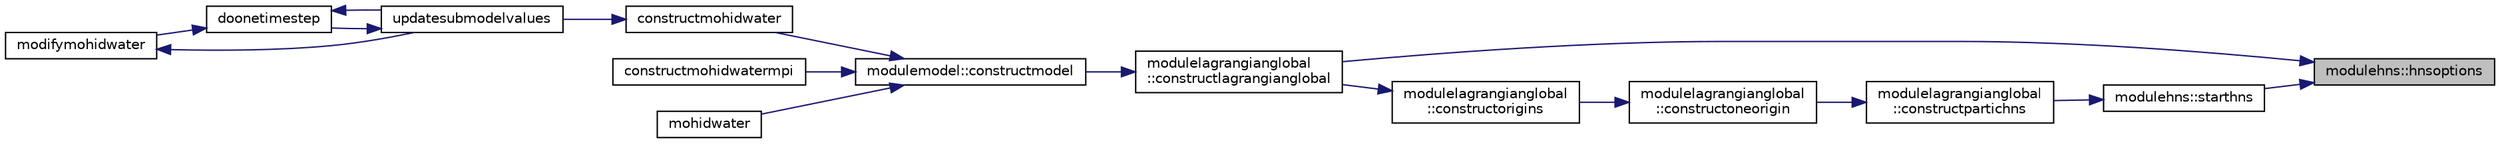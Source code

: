 digraph "modulehns::hnsoptions"
{
 // LATEX_PDF_SIZE
  edge [fontname="Helvetica",fontsize="10",labelfontname="Helvetica",labelfontsize="10"];
  node [fontname="Helvetica",fontsize="10",shape=record];
  rankdir="RL";
  Node1 [label="modulehns::hnsoptions",height=0.2,width=0.4,color="black", fillcolor="grey75", style="filled", fontcolor="black",tooltip=" "];
  Node1 -> Node2 [dir="back",color="midnightblue",fontsize="10",style="solid"];
  Node2 [label="modulelagrangianglobal\l::constructlagrangianglobal",height=0.2,width=0.4,color="black", fillcolor="white", style="filled",URL="$namespacemodulelagrangianglobal.html#afd673a84ee97dfdff69d0e0f3a7ea3ef",tooltip=" "];
  Node2 -> Node3 [dir="back",color="midnightblue",fontsize="10",style="solid"];
  Node3 [label="modulemodel::constructmodel",height=0.2,width=0.4,color="black", fillcolor="white", style="filled",URL="$namespacemodulemodel.html#abcddd2b6e97f110b0c5b3bb00f069570",tooltip=" "];
  Node3 -> Node4 [dir="back",color="midnightblue",fontsize="10",style="solid"];
  Node4 [label="constructmohidwater",height=0.2,width=0.4,color="black", fillcolor="white", style="filled",URL="$_main_8_f90.html#abc6cfc7bca3f0c4dda032a34b9690319",tooltip=" "];
  Node4 -> Node5 [dir="back",color="midnightblue",fontsize="10",style="solid"];
  Node5 [label="updatesubmodelvalues",height=0.2,width=0.4,color="black", fillcolor="white", style="filled",URL="$_main_8_f90.html#a4c5ecbd810307fa557d4b4e6719c7fd1",tooltip=" "];
  Node5 -> Node6 [dir="back",color="midnightblue",fontsize="10",style="solid"];
  Node6 [label="doonetimestep",height=0.2,width=0.4,color="black", fillcolor="white", style="filled",URL="$_main_8_f90.html#a5a877f32d8c35a58c7bd824a65b07dba",tooltip=" "];
  Node6 -> Node7 [dir="back",color="midnightblue",fontsize="10",style="solid"];
  Node7 [label="modifymohidwater",height=0.2,width=0.4,color="black", fillcolor="white", style="filled",URL="$_main_8_f90.html#a98b6185e00bdaa093569c6645482e68b",tooltip=" "];
  Node7 -> Node5 [dir="back",color="midnightblue",fontsize="10",style="solid"];
  Node6 -> Node5 [dir="back",color="midnightblue",fontsize="10",style="solid"];
  Node3 -> Node8 [dir="back",color="midnightblue",fontsize="10",style="solid"];
  Node8 [label="constructmohidwatermpi",height=0.2,width=0.4,color="black", fillcolor="white", style="filled",URL="$_main_8_f90.html#a364d1a7b4621ef3a56c71daf2af5147e",tooltip=" "];
  Node3 -> Node9 [dir="back",color="midnightblue",fontsize="10",style="solid"];
  Node9 [label="mohidwater",height=0.2,width=0.4,color="black", fillcolor="white", style="filled",URL="$_main_8_f90.html#a22cacab418d9e36dcaa8c3aef44b4185",tooltip=" "];
  Node1 -> Node10 [dir="back",color="midnightblue",fontsize="10",style="solid"];
  Node10 [label="modulehns::starthns",height=0.2,width=0.4,color="black", fillcolor="white", style="filled",URL="$namespacemodulehns.html#a65e1246a501100818d485a4f330fa1d7",tooltip=" "];
  Node10 -> Node11 [dir="back",color="midnightblue",fontsize="10",style="solid"];
  Node11 [label="modulelagrangianglobal\l::constructpartichns",height=0.2,width=0.4,color="black", fillcolor="white", style="filled",URL="$namespacemodulelagrangianglobal.html#ab6e9439dc837db2093ed5e4108e57726",tooltip=" "];
  Node11 -> Node12 [dir="back",color="midnightblue",fontsize="10",style="solid"];
  Node12 [label="modulelagrangianglobal\l::constructoneorigin",height=0.2,width=0.4,color="black", fillcolor="white", style="filled",URL="$namespacemodulelagrangianglobal.html#a13e19af68aa547fbcd1d97158976b7ef",tooltip=" "];
  Node12 -> Node13 [dir="back",color="midnightblue",fontsize="10",style="solid"];
  Node13 [label="modulelagrangianglobal\l::constructorigins",height=0.2,width=0.4,color="black", fillcolor="white", style="filled",URL="$namespacemodulelagrangianglobal.html#a18659553d3e4f0917dd7bc0bcdb6d109",tooltip=" "];
  Node13 -> Node2 [dir="back",color="midnightblue",fontsize="10",style="solid"];
}
